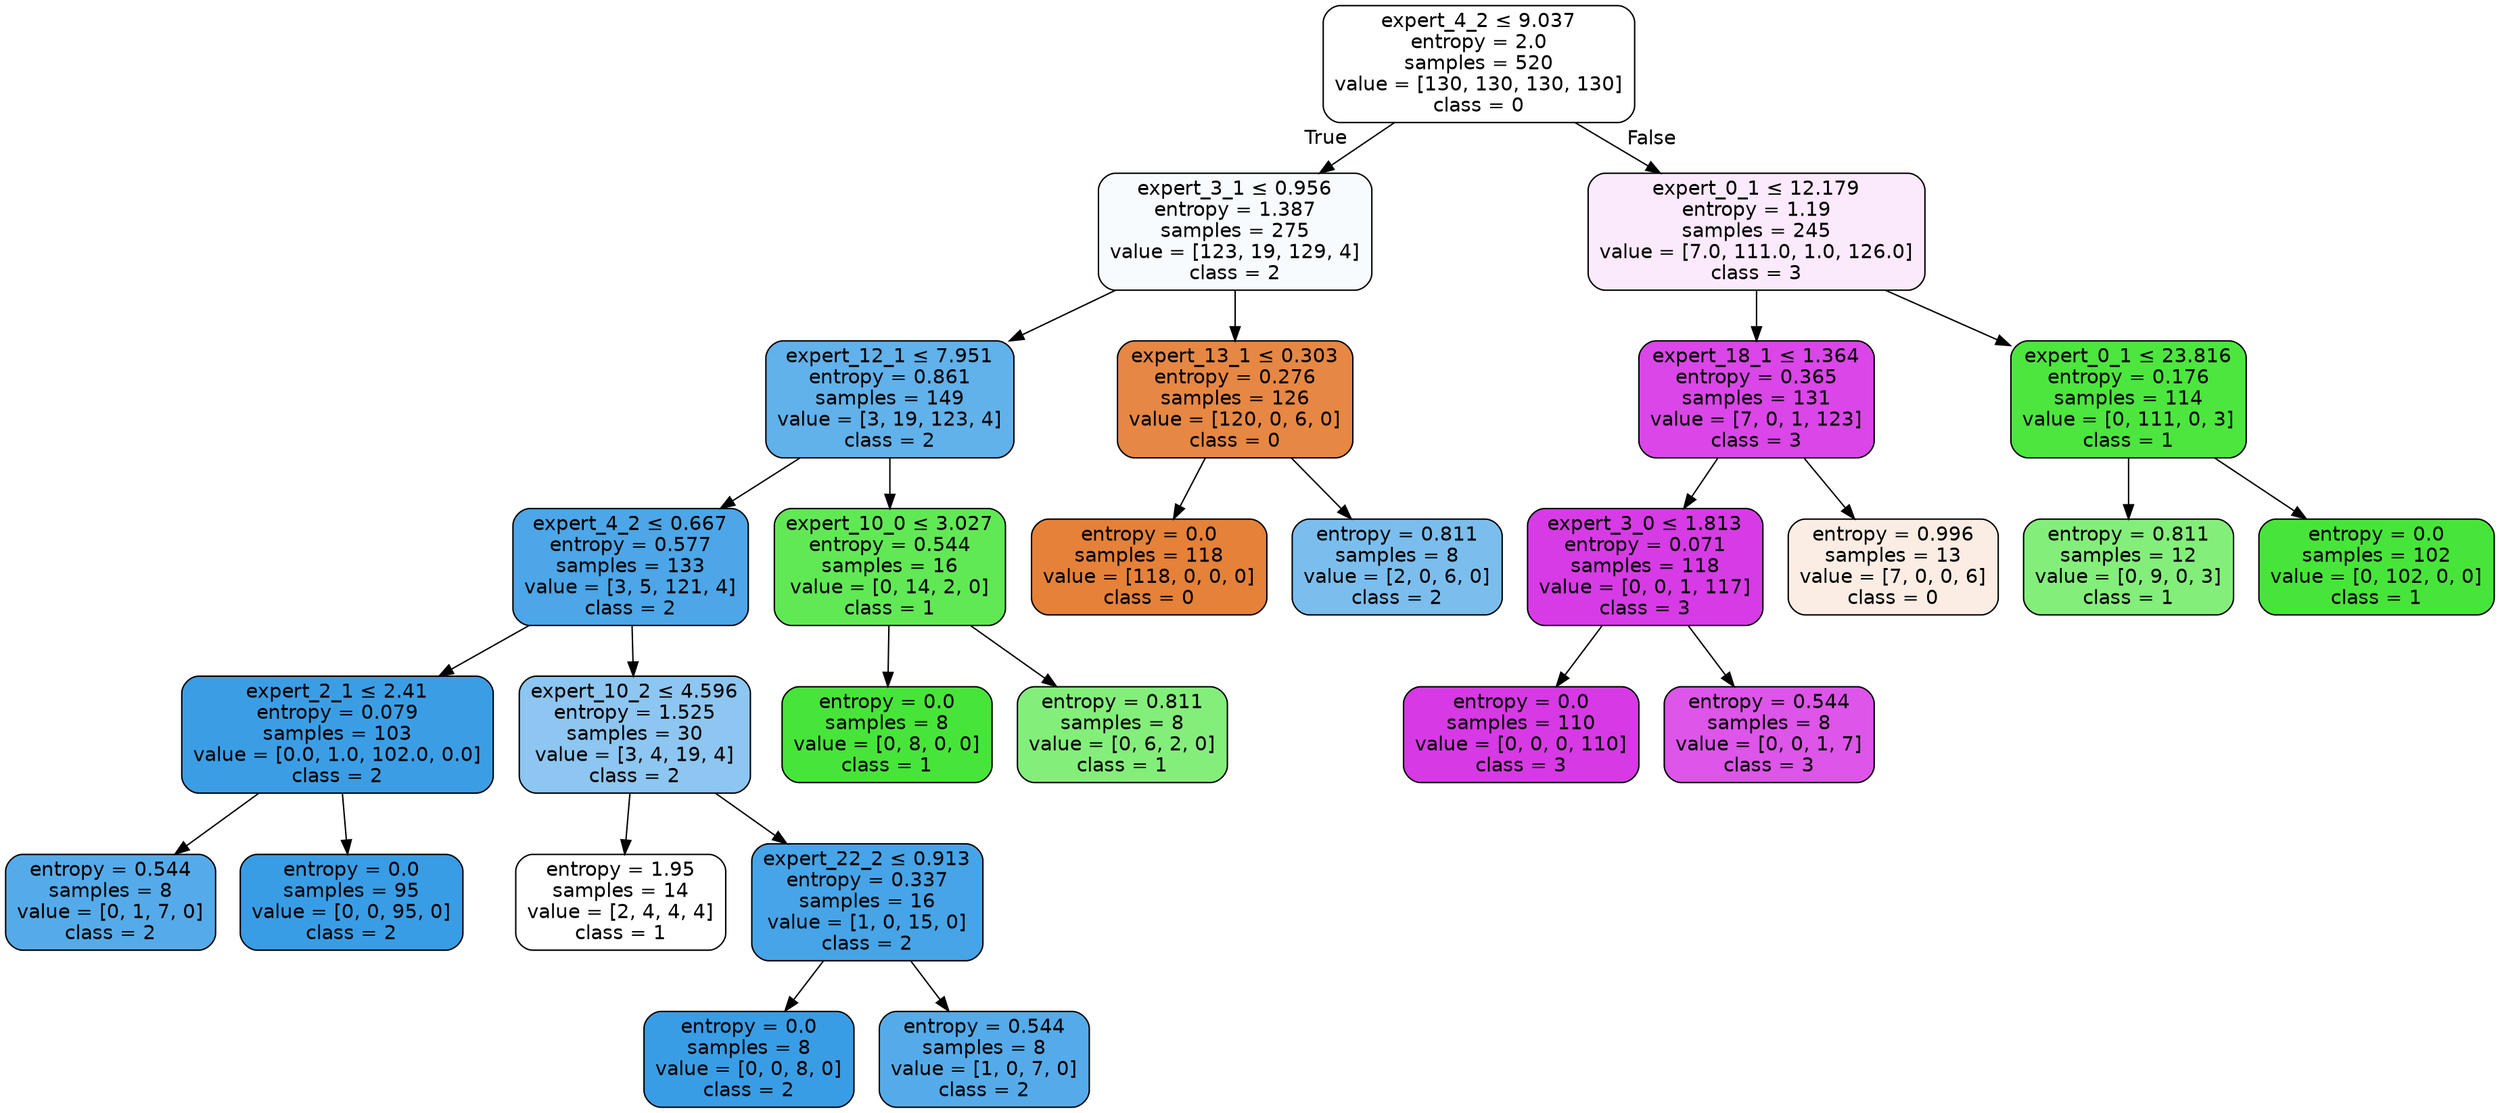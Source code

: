 digraph Tree {
node [shape=box, style="filled, rounded", color="black", fontname="helvetica"] ;
edge [fontname="helvetica"] ;
0 [label=<expert_4_2 &le; 9.037<br/>entropy = 2.0<br/>samples = 520<br/>value = [130, 130, 130, 130]<br/>class = 0>, fillcolor="#ffffff"] ;
1 [label=<expert_3_1 &le; 0.956<br/>entropy = 1.387<br/>samples = 275<br/>value = [123, 19, 129, 4]<br/>class = 2>, fillcolor="#f7fbfe"] ;
0 -> 1 [labeldistance=2.5, labelangle=45, headlabel="True"] ;
2 [label=<expert_12_1 &le; 7.951<br/>entropy = 0.861<br/>samples = 149<br/>value = [3, 19, 123, 4]<br/>class = 2>, fillcolor="#61b1ea"] ;
1 -> 2 ;
3 [label=<expert_4_2 &le; 0.667<br/>entropy = 0.577<br/>samples = 133<br/>value = [3, 5, 121, 4]<br/>class = 2>, fillcolor="#4ca6e7"] ;
2 -> 3 ;
4 [label=<expert_2_1 &le; 2.41<br/>entropy = 0.079<br/>samples = 103<br/>value = [0.0, 1.0, 102.0, 0.0]<br/>class = 2>, fillcolor="#3b9ee5"] ;
3 -> 4 ;
5 [label=<entropy = 0.544<br/>samples = 8<br/>value = [0, 1, 7, 0]<br/>class = 2>, fillcolor="#55abe9"] ;
4 -> 5 ;
6 [label=<entropy = 0.0<br/>samples = 95<br/>value = [0, 0, 95, 0]<br/>class = 2>, fillcolor="#399de5"] ;
4 -> 6 ;
7 [label=<expert_10_2 &le; 4.596<br/>entropy = 1.525<br/>samples = 30<br/>value = [3, 4, 19, 4]<br/>class = 2>, fillcolor="#8dc6f0"] ;
3 -> 7 ;
8 [label=<entropy = 1.95<br/>samples = 14<br/>value = [2, 4, 4, 4]<br/>class = 1>, fillcolor="#ffffff"] ;
7 -> 8 ;
9 [label=<expert_22_2 &le; 0.913<br/>entropy = 0.337<br/>samples = 16<br/>value = [1, 0, 15, 0]<br/>class = 2>, fillcolor="#46a4e7"] ;
7 -> 9 ;
10 [label=<entropy = 0.0<br/>samples = 8<br/>value = [0, 0, 8, 0]<br/>class = 2>, fillcolor="#399de5"] ;
9 -> 10 ;
11 [label=<entropy = 0.544<br/>samples = 8<br/>value = [1, 0, 7, 0]<br/>class = 2>, fillcolor="#55abe9"] ;
9 -> 11 ;
12 [label=<expert_10_0 &le; 3.027<br/>entropy = 0.544<br/>samples = 16<br/>value = [0, 14, 2, 0]<br/>class = 1>, fillcolor="#61e955"] ;
2 -> 12 ;
13 [label=<entropy = 0.0<br/>samples = 8<br/>value = [0, 8, 0, 0]<br/>class = 1>, fillcolor="#47e539"] ;
12 -> 13 ;
14 [label=<entropy = 0.811<br/>samples = 8<br/>value = [0, 6, 2, 0]<br/>class = 1>, fillcolor="#84ee7b"] ;
12 -> 14 ;
15 [label=<expert_13_1 &le; 0.303<br/>entropy = 0.276<br/>samples = 126<br/>value = [120, 0, 6, 0]<br/>class = 0>, fillcolor="#e68743"] ;
1 -> 15 ;
16 [label=<entropy = 0.0<br/>samples = 118<br/>value = [118, 0, 0, 0]<br/>class = 0>, fillcolor="#e58139"] ;
15 -> 16 ;
17 [label=<entropy = 0.811<br/>samples = 8<br/>value = [2, 0, 6, 0]<br/>class = 2>, fillcolor="#7bbeee"] ;
15 -> 17 ;
18 [label=<expert_0_1 &le; 12.179<br/>entropy = 1.19<br/>samples = 245<br/>value = [7.0, 111.0, 1.0, 126.0]<br/>class = 3>, fillcolor="#fbe9fc"] ;
0 -> 18 [labeldistance=2.5, labelangle=-45, headlabel="False"] ;
19 [label=<expert_18_1 &le; 1.364<br/>entropy = 0.365<br/>samples = 131<br/>value = [7, 0, 1, 123]<br/>class = 3>, fillcolor="#da46e7"] ;
18 -> 19 ;
20 [label=<expert_3_0 &le; 1.813<br/>entropy = 0.071<br/>samples = 118<br/>value = [0, 0, 1, 117]<br/>class = 3>, fillcolor="#d73be5"] ;
19 -> 20 ;
21 [label=<entropy = 0.0<br/>samples = 110<br/>value = [0, 0, 0, 110]<br/>class = 3>, fillcolor="#d739e5"] ;
20 -> 21 ;
22 [label=<entropy = 0.544<br/>samples = 8<br/>value = [0, 0, 1, 7]<br/>class = 3>, fillcolor="#dd55e9"] ;
20 -> 22 ;
23 [label=<entropy = 0.996<br/>samples = 13<br/>value = [7, 0, 0, 6]<br/>class = 0>, fillcolor="#fbede3"] ;
19 -> 23 ;
24 [label=<expert_0_1 &le; 23.816<br/>entropy = 0.176<br/>samples = 114<br/>value = [0, 111, 0, 3]<br/>class = 1>, fillcolor="#4ce63e"] ;
18 -> 24 ;
25 [label=<entropy = 0.811<br/>samples = 12<br/>value = [0, 9, 0, 3]<br/>class = 1>, fillcolor="#84ee7b"] ;
24 -> 25 ;
26 [label=<entropy = 0.0<br/>samples = 102<br/>value = [0, 102, 0, 0]<br/>class = 1>, fillcolor="#47e539"] ;
24 -> 26 ;
}